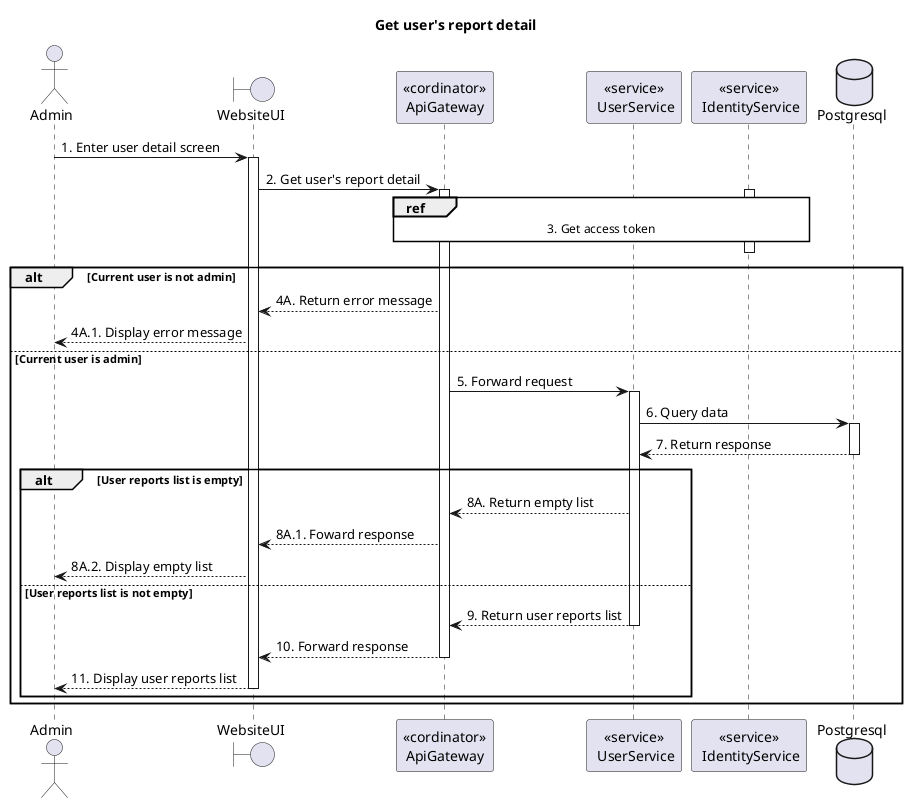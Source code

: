 @startuml Sequence
title "Get user's report detail"

' Style section
<style>
  sequenceDiagram {
    reference {
      BackGroundColor white
    }
}
</style>

actor Admin
boundary WebsiteUI
participant "<<cordinator>>\nApiGateway" as ApiGateway
participant "<<service>>\n UserService" as UserService
participant "<<service>>\n IdentityService" as IdentityService
database Postgresql

Admin -> WebsiteUI ++: 1. Enter user detail screen
WebsiteUI -> ApiGateway ++: 2. Get user's report detail

activate IdentityService
ref over ApiGateway, IdentityService: 3. Get access token
ApiGateway -[hidden]-> IdentityService
deactivate IdentityService

alt Current user is not admin
    WebsiteUI <-- ApiGateway: 4A. Return error message
    Admin <-- WebsiteUI: 4A.1. Display error message
else Current user is admin
    ApiGateway -> UserService ++: 5. Forward request
    UserService -> Postgresql ++: 6. Query data
    UserService <-- Postgresql--: 7. Return response
    alt User reports list is empty
        ApiGateway <-- UserService: 8A. Return empty list
        WebsiteUI <-- ApiGateway: 8A.1. Foward response
        Admin <-- WebsiteUI: 8A.2. Display empty list
    else User reports list is not empty
        ApiGateway <-- UserService--: 9. Return user reports list
        WebsiteUI <-- ApiGateway--: 10. Forward response
        Admin <-- WebsiteUI--: 11. Display user reports list
    end alt
end alt
@enduml
